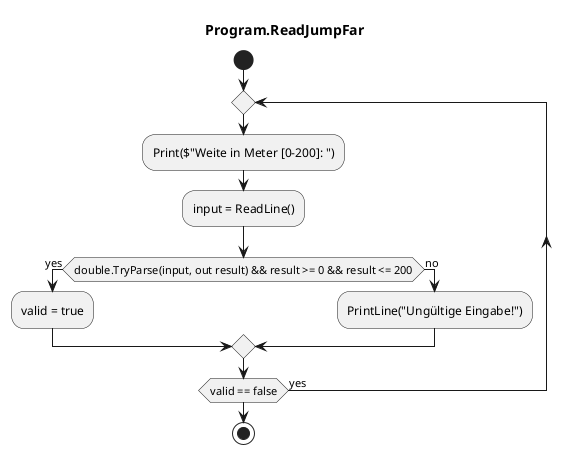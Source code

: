 @startuml Program.ReadJumpFar
title Program.ReadJumpFar
start
repeat
    :Print($"Weite in Meter [0-200]: ");
    :input = ReadLine();
    if (double.TryParse(input, out result) && result >= 0 && result <= 200) then (yes)
        :valid = true;
      else (no)
          :PrintLine("Ungültige Eingabe!");
    endif
repeat while (valid == false) is (yes)
stop
@enduml
